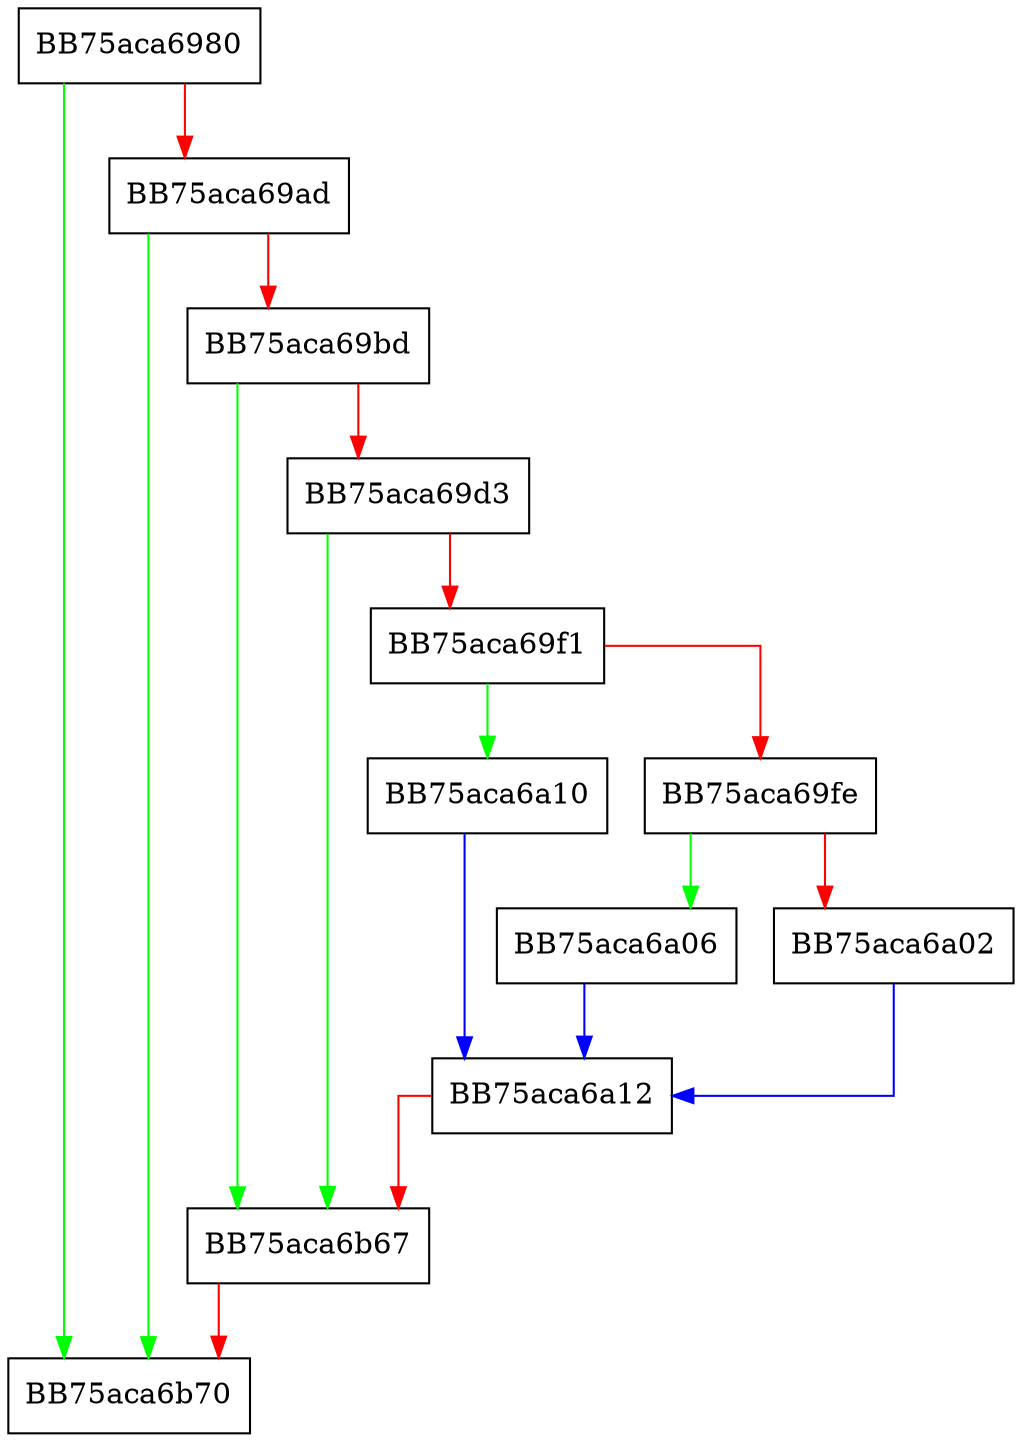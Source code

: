 digraph Scan {
  node [shape="box"];
  graph [splines=ortho];
  BB75aca6980 -> BB75aca6b70 [color="green"];
  BB75aca6980 -> BB75aca69ad [color="red"];
  BB75aca69ad -> BB75aca6b70 [color="green"];
  BB75aca69ad -> BB75aca69bd [color="red"];
  BB75aca69bd -> BB75aca6b67 [color="green"];
  BB75aca69bd -> BB75aca69d3 [color="red"];
  BB75aca69d3 -> BB75aca6b67 [color="green"];
  BB75aca69d3 -> BB75aca69f1 [color="red"];
  BB75aca69f1 -> BB75aca6a10 [color="green"];
  BB75aca69f1 -> BB75aca69fe [color="red"];
  BB75aca69fe -> BB75aca6a06 [color="green"];
  BB75aca69fe -> BB75aca6a02 [color="red"];
  BB75aca6a02 -> BB75aca6a12 [color="blue"];
  BB75aca6a06 -> BB75aca6a12 [color="blue"];
  BB75aca6a10 -> BB75aca6a12 [color="blue"];
  BB75aca6a12 -> BB75aca6b67 [color="red"];
  BB75aca6b67 -> BB75aca6b70 [color="red"];
}